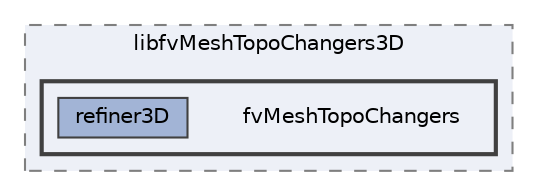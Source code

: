 digraph "libfvMeshTopoChangers/libfvMeshTopoChangers3D/fvMeshTopoChangers"
{
 // LATEX_PDF_SIZE
  bgcolor="transparent";
  edge [fontname=Helvetica,fontsize=10,labelfontname=Helvetica,labelfontsize=10];
  node [fontname=Helvetica,fontsize=10,shape=box,height=0.2,width=0.4];
  compound=true
  subgraph clusterdir_79a2bea918b32a03404eb048f5eee9a8 {
    graph [ bgcolor="#edf0f7", pencolor="grey50", label="libfvMeshTopoChangers3D", fontname=Helvetica,fontsize=10 style="filled,dashed", URL="dir_79a2bea918b32a03404eb048f5eee9a8.html",tooltip=""]
  subgraph clusterdir_a910d13fb0c0c2e1c6604985ba2d9b27 {
    graph [ bgcolor="#edf0f7", pencolor="grey25", label="", fontname=Helvetica,fontsize=10 style="filled,bold", URL="dir_a910d13fb0c0c2e1c6604985ba2d9b27.html",tooltip=""]
    dir_a910d13fb0c0c2e1c6604985ba2d9b27 [shape=plaintext, label="fvMeshTopoChangers"];
  dir_e71d7dcc2385a8ea0f178a393ef59274 [label="refiner3D", fillcolor="#a2b4d6", color="grey25", style="filled", URL="dir_e71d7dcc2385a8ea0f178a393ef59274.html",tooltip=""];
  }
  }
}
